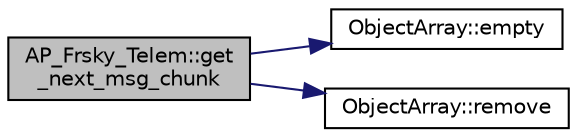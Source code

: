 digraph "AP_Frsky_Telem::get_next_msg_chunk"
{
 // INTERACTIVE_SVG=YES
  edge [fontname="Helvetica",fontsize="10",labelfontname="Helvetica",labelfontsize="10"];
  node [fontname="Helvetica",fontsize="10",shape=record];
  rankdir="LR";
  Node1 [label="AP_Frsky_Telem::get\l_next_msg_chunk",height=0.2,width=0.4,color="black", fillcolor="grey75", style="filled", fontcolor="black"];
  Node1 -> Node2 [color="midnightblue",fontsize="10",style="solid",fontname="Helvetica"];
  Node2 [label="ObjectArray::empty",height=0.2,width=0.4,color="black", fillcolor="white", style="filled",URL="$classObjectArray.html#a9cb518b23d7c273633e695bb9a860e04"];
  Node1 -> Node3 [color="midnightblue",fontsize="10",style="solid",fontname="Helvetica"];
  Node3 [label="ObjectArray::remove",height=0.2,width=0.4,color="black", fillcolor="white", style="filled",URL="$classObjectArray.html#a3efdbf78d37df270fe82be465a0ec0f7"];
}
